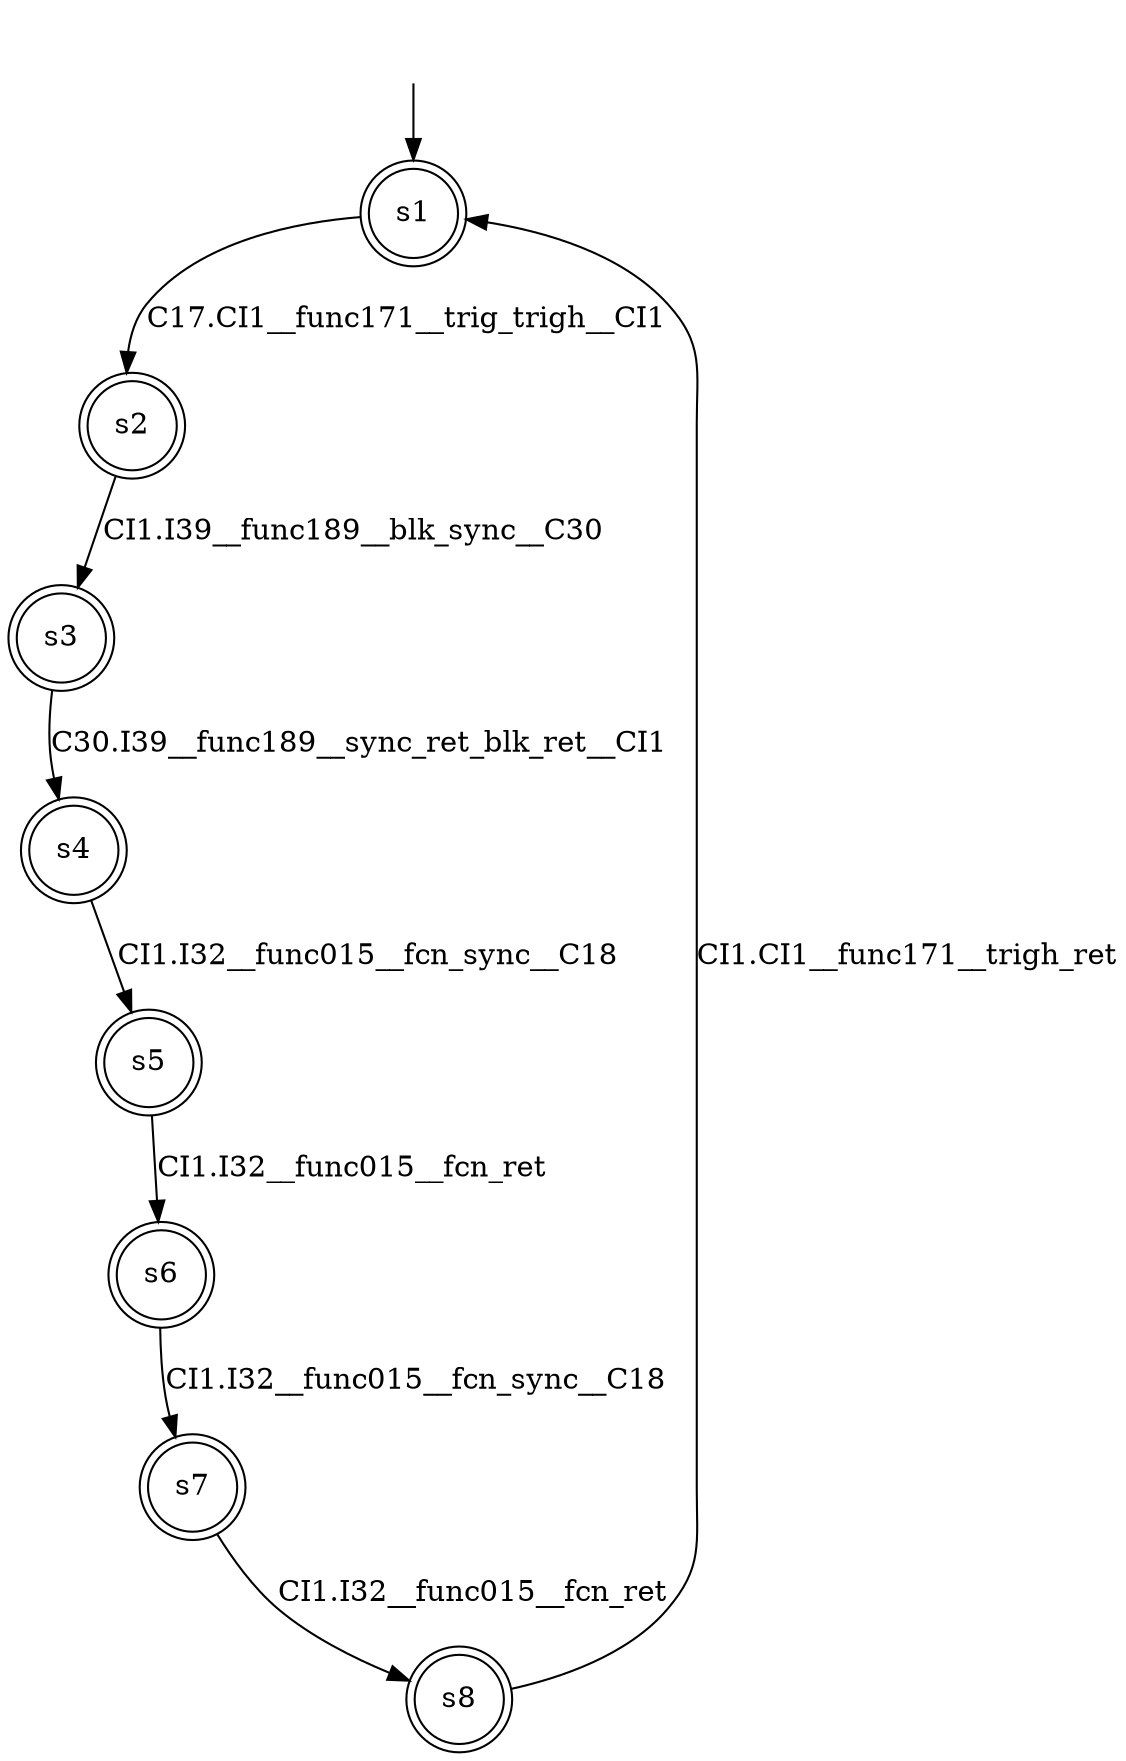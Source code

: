 digraph automaton {
	1 [label=<s1> shape="doublecircle"];
	2 [label=<s2> shape="doublecircle"];
	3 [label=<s3> shape="doublecircle"];
	4 [label=<s4> shape="doublecircle"];
	5 [label=<s5> shape="doublecircle"];
	6 [label=<s6> shape="doublecircle"];
	7 [label=<s7> shape="doublecircle"];
	8 [label=<s8> shape="doublecircle"];
	__init1 [label=<> shape="none"];
	__init1 -> 1;
	1 -> 2 [label=<C17.CI1__func171__trig_trigh__CI1> id="1-0-2"];
	2 -> 3 [label=<CI1.I39__func189__blk_sync__C30> id="2-0-3"];
	3 -> 4 [label=<C30.I39__func189__sync_ret_blk_ret__CI1> id="3-0-4"];
	4 -> 5 [label=<CI1.I32__func015__fcn_sync__C18> id="4-0-5"];
	5 -> 6 [label=<CI1.I32__func015__fcn_ret> id="5-0-6"];
	6 -> 7 [label=<CI1.I32__func015__fcn_sync__C18> id="6-0-7"];
	7 -> 8 [label=<CI1.I32__func015__fcn_ret> id="7-0-8"];
	8 -> 1 [label=<CI1.CI1__func171__trigh_ret> id="8-0-1"];
}
